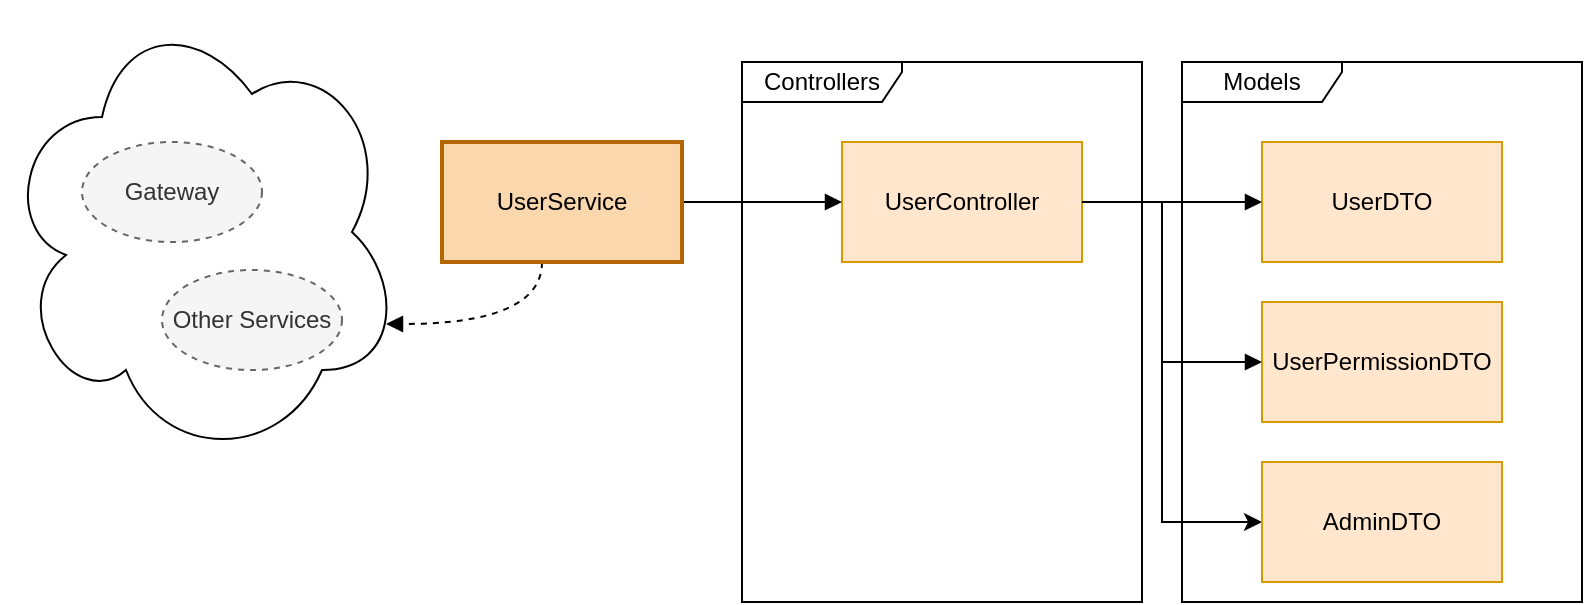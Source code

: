 <mxfile version="21.1.1" type="device">
  <diagram id="UobAdjL9_YnMxOp4gsT4" name="Page-1">
    <mxGraphModel dx="989" dy="570" grid="1" gridSize="10" guides="1" tooltips="1" connect="1" arrows="1" fold="1" page="1" pageScale="1" pageWidth="1169" pageHeight="827" math="0" shadow="0">
      <root>
        <mxCell id="0" />
        <mxCell id="1" parent="0" />
        <mxCell id="ZuOUBEfFJ5gOZ-xWEpvL-1" style="edgeStyle=orthogonalEdgeStyle;rounded=0;orthogonalLoop=1;jettySize=auto;html=1;dashed=1;curved=1;endArrow=block;endFill=1;entryX=0.96;entryY=0.7;entryDx=0;entryDy=0;entryPerimeter=0;" edge="1" parent="1" source="ZuOUBEfFJ5gOZ-xWEpvL-19" target="ZuOUBEfFJ5gOZ-xWEpvL-2">
          <mxGeometry relative="1" as="geometry">
            <Array as="points">
              <mxPoint x="270" y="181" />
            </Array>
            <mxPoint x="260" y="240" as="sourcePoint" />
          </mxGeometry>
        </mxCell>
        <mxCell id="ZuOUBEfFJ5gOZ-xWEpvL-3" value="UserDTO" style="html=1;whiteSpace=wrap;fillColor=#ffe6cc;strokeColor=#d79b00;" vertex="1" parent="1">
          <mxGeometry x="630" y="90" width="120" height="60" as="geometry" />
        </mxCell>
        <mxCell id="ZuOUBEfFJ5gOZ-xWEpvL-4" value="UserPermissionDTO" style="html=1;whiteSpace=wrap;fillColor=#ffe6cc;strokeColor=#d79b00;" vertex="1" parent="1">
          <mxGeometry x="630" y="170" width="120" height="60" as="geometry" />
        </mxCell>
        <mxCell id="ZuOUBEfFJ5gOZ-xWEpvL-6" value="Models" style="shape=umlFrame;whiteSpace=wrap;html=1;pointerEvents=0;width=80;height=20;" vertex="1" parent="1">
          <mxGeometry x="590" y="50" width="200" height="270" as="geometry" />
        </mxCell>
        <mxCell id="ZuOUBEfFJ5gOZ-xWEpvL-7" value="Controllers" style="shape=umlFrame;whiteSpace=wrap;html=1;pointerEvents=0;width=80;height=20;" vertex="1" parent="1">
          <mxGeometry x="370" y="50" width="200" height="270" as="geometry" />
        </mxCell>
        <mxCell id="ZuOUBEfFJ5gOZ-xWEpvL-8" style="edgeStyle=orthogonalEdgeStyle;rounded=0;orthogonalLoop=1;jettySize=auto;html=1;endArrow=block;endFill=1;" edge="1" parent="1" source="ZuOUBEfFJ5gOZ-xWEpvL-9" target="ZuOUBEfFJ5gOZ-xWEpvL-3">
          <mxGeometry relative="1" as="geometry" />
        </mxCell>
        <mxCell id="ZuOUBEfFJ5gOZ-xWEpvL-27" style="edgeStyle=orthogonalEdgeStyle;rounded=0;orthogonalLoop=1;jettySize=auto;html=1;" edge="1" parent="1" source="ZuOUBEfFJ5gOZ-xWEpvL-9" target="ZuOUBEfFJ5gOZ-xWEpvL-26">
          <mxGeometry relative="1" as="geometry">
            <Array as="points">
              <mxPoint x="580" y="120" />
              <mxPoint x="580" y="280" />
            </Array>
          </mxGeometry>
        </mxCell>
        <mxCell id="ZuOUBEfFJ5gOZ-xWEpvL-9" value="UserController" style="html=1;whiteSpace=wrap;fillColor=#ffe6cc;strokeColor=#d79b00;" vertex="1" parent="1">
          <mxGeometry x="420" y="90" width="120" height="60" as="geometry" />
        </mxCell>
        <mxCell id="ZuOUBEfFJ5gOZ-xWEpvL-11" style="edgeStyle=orthogonalEdgeStyle;rounded=0;orthogonalLoop=1;jettySize=auto;html=1;endArrow=block;endFill=1;exitX=1;exitY=0.5;exitDx=0;exitDy=0;" edge="1" parent="1" source="ZuOUBEfFJ5gOZ-xWEpvL-9" target="ZuOUBEfFJ5gOZ-xWEpvL-4">
          <mxGeometry relative="1" as="geometry">
            <Array as="points">
              <mxPoint x="580" y="120" />
              <mxPoint x="580" y="200" />
            </Array>
            <mxPoint x="550" y="280" as="sourcePoint" />
          </mxGeometry>
        </mxCell>
        <mxCell id="ZuOUBEfFJ5gOZ-xWEpvL-20" style="edgeStyle=orthogonalEdgeStyle;rounded=0;orthogonalLoop=1;jettySize=auto;html=1;endArrow=block;endFill=1;" edge="1" parent="1" source="ZuOUBEfFJ5gOZ-xWEpvL-19" target="ZuOUBEfFJ5gOZ-xWEpvL-9">
          <mxGeometry relative="1" as="geometry" />
        </mxCell>
        <mxCell id="ZuOUBEfFJ5gOZ-xWEpvL-19" value="UserService" style="html=1;whiteSpace=wrap;fillColor=#fad7ac;strokeColor=#b46504;strokeWidth=2;" vertex="1" parent="1">
          <mxGeometry x="220" y="90" width="120" height="60" as="geometry" />
        </mxCell>
        <mxCell id="ZuOUBEfFJ5gOZ-xWEpvL-24" value="" style="group" vertex="1" connectable="0" parent="1">
          <mxGeometry y="20" width="200" height="230" as="geometry" />
        </mxCell>
        <mxCell id="ZuOUBEfFJ5gOZ-xWEpvL-2" value="" style="ellipse;shape=cloud;whiteSpace=wrap;html=1;" vertex="1" parent="ZuOUBEfFJ5gOZ-xWEpvL-24">
          <mxGeometry width="200" height="230" as="geometry" />
        </mxCell>
        <mxCell id="ZuOUBEfFJ5gOZ-xWEpvL-12" value="Other Services" style="ellipse;whiteSpace=wrap;html=1;dashed=1;fillColor=#f5f5f5;fontColor=#333333;strokeColor=#666666;" vertex="1" parent="ZuOUBEfFJ5gOZ-xWEpvL-24">
          <mxGeometry x="80" y="134" width="90" height="50" as="geometry" />
        </mxCell>
        <mxCell id="ZuOUBEfFJ5gOZ-xWEpvL-23" value="Gateway" style="ellipse;whiteSpace=wrap;html=1;dashed=1;fillColor=#f5f5f5;fontColor=#333333;strokeColor=#666666;" vertex="1" parent="ZuOUBEfFJ5gOZ-xWEpvL-24">
          <mxGeometry x="40" y="70" width="90" height="50" as="geometry" />
        </mxCell>
        <mxCell id="ZuOUBEfFJ5gOZ-xWEpvL-26" value="AdminDTO" style="html=1;whiteSpace=wrap;fillColor=#ffe6cc;strokeColor=#d79b00;" vertex="1" parent="1">
          <mxGeometry x="630" y="250" width="120" height="60" as="geometry" />
        </mxCell>
      </root>
    </mxGraphModel>
  </diagram>
</mxfile>
